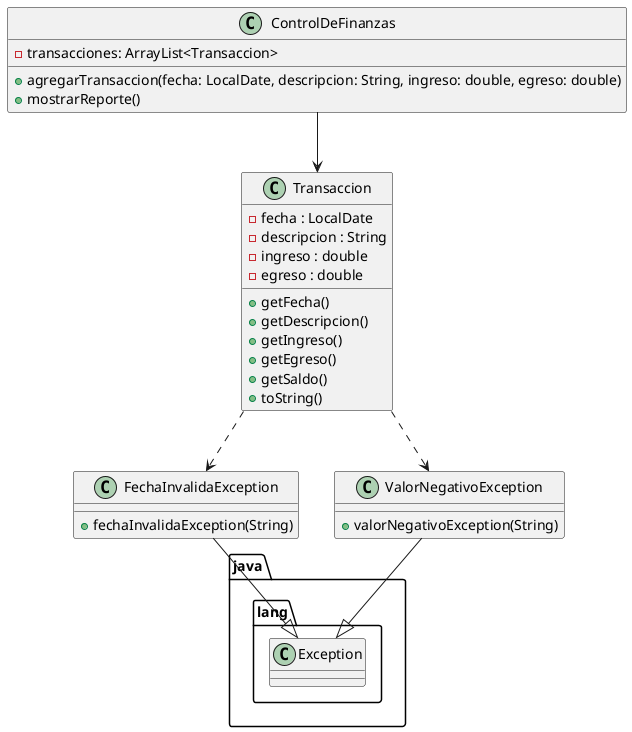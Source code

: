 @startuml
class ControlDeFinanzas{

    - transacciones: ArrayList<Transaccion>
    + agregarTransaccion(fecha: LocalDate, descripcion: String, ingreso: double, egreso: double)
    + mostrarReporte()
}
class Transaccion{
    - fecha : LocalDate
    - descripcion : String
    - ingreso : double
    - egreso : double
    + getFecha()
    + getDescripcion()
    + getIngreso()
    + getEgreso()
    + getSaldo()
    + toString()

}
class FechaInvalidaException{
    + fechaInvalidaException(String)
}
class ValorNegativoException{
    + valorNegativoException(String)
}
class java.lang.Exception{}
ControlDeFinanzas --> Transaccion
Transaccion ..> FechaInvalidaException
Transaccion ..> ValorNegativoException
FechaInvalidaException --|> java.lang.Exception
ValorNegativoException --|> java.lang.Exception

@enduml